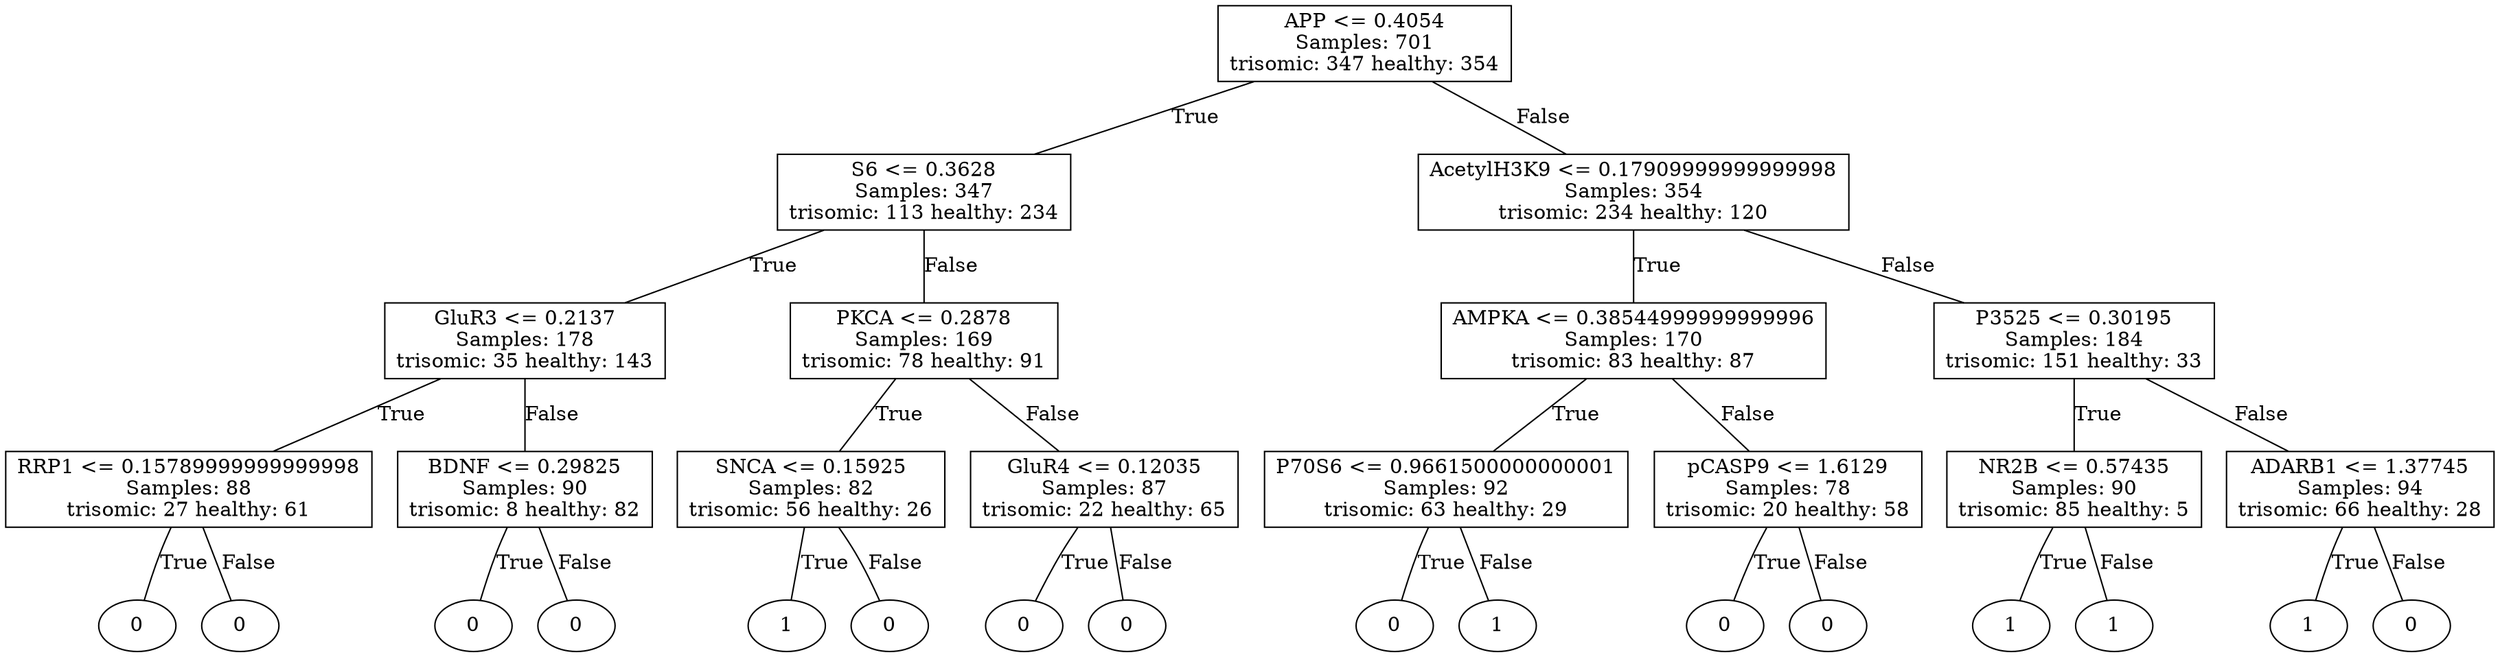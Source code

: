 graph G {
	graph [bb="0,0,1380.5,452"];
	node [label="\N"];
	0	 [fillcolor=red,
		height=0.73611,
		label="APP <= 0.4054\nSamples: 701\ntrisomic: 347 healthy: 354",
		pos="756,425.5",
		shape=box,
		style=solid,
		width=2.1944];
	1	 [fillcolor=red,
		height=0.73611,
		label="S6 <= 0.3628\nSamples: 347\ntrisomic: 113 healthy: 234",
		pos="594,321.5",
		shape=box,
		style=solid,
		width=2.1944];
	0 -- 1	 [label=True,
		lp="698.5,373.5",
		pos="715.12,398.76 690.47,383.24 659.18,363.54 634.59,348.05"];
	16	 [fillcolor=red,
		height=0.73611,
		label="AcetylH3K9 <= 0.17909999999999998\nSamples: 354\ntrisomic: 234 healthy: 120",
		pos="865,321.5",
		shape=box,
		style=solid,
		width=3.2639];
	0 -- 16	 [label=False,
		lp="833,373.5",
		pos="783.51,398.76 800.03,383.3 820.98,363.69 837.5,348.23"];
	2	 [fillcolor=red,
		height=0.73611,
		label="GluR3 <= 0.2137\nSamples: 178\ntrisomic: 35 healthy: 143",
		pos="287,217.5",
		shape=box,
		style=solid,
		width=2.1111];
	1 -- 2	 [label=True,
		lp="472.5,269.5",
		pos="516.93,294.89 469.86,279.25 409.92,259.34 363.04,243.76"];
	9	 [fillcolor=red,
		height=0.73611,
		label="PKCA <= 0.2878\nSamples: 169\ntrisomic: 78 healthy: 91",
		pos="594,217.5",
		shape=box,
		style=solid,
		width=2.0139];
	1 -- 9	 [label=False,
		lp="609,269.5",
		pos="594,294.76 594,279.3 594,259.69 594,244.23"];
	3	 [fillcolor=red,
		height=0.73611,
		label="RRP1 <= 0.15789999999999998\nSamples: 88\ntrisomic: 27 healthy: 61",
		pos="100,113.5",
		shape=box,
		style=solid,
		width=2.7778];
	2 -- 3	 [label=True,
		lp="218.5,165.5",
		pos="239.81,190.76 211.36,175.24 175.24,155.54 146.85,140.05"];
	6	 [fillcolor=red,
		height=0.73611,
		label="BDNF <= 0.29825\nSamples: 90\ntrisomic: 8 healthy: 82",
		pos="287,113.5",
		shape=box,
		style=solid,
		width=1.9167];
	2 -- 6	 [label=False,
		lp="302,165.5",
		pos="287,190.76 287,175.3 287,155.69 287,140.23"];
	4	 [fillcolor=red,
		height=0.5,
		label=0,
		pos="94,18",
		shape=oval,
		style=solid,
		width=0.75];
	3 -- 4	 [label=True,
		lp="111.5,61.5",
		pos="98.36,86.951 97.327,70.838 96.019,50.462 95.107,36.245"];
	5	 [fillcolor=red,
		height=0.5,
		label=0,
		pos="166,18",
		shape=oval,
		style=solid,
		width=0.75];
	3 -- 5	 [label=False,
		lp="156,61.5",
		pos="118.03,86.951 129.87,70.189 144.95,48.815 155.02,34.558"];
	7	 [fillcolor=red,
		height=0.5,
		label=0,
		pos="244,18",
		shape=oval,
		style=solid,
		width=0.75];
	6 -- 7	 [label=True,
		lp="280.5,61.5",
		pos="275.25,86.951 267.69,70.514 258.09,49.64 251.54,35.393"];
	8	 [fillcolor=red,
		height=0.5,
		label=0,
		pos="316,18",
		shape=oval,
		style=solid,
		width=0.75];
	6 -- 8	 [label=False,
		lp="320,61.5",
		pos="294.92,86.951 299.99,70.622 306.41,49.915 310.83,35.675"];
	10	 [fillcolor=red,
		height=0.73611,
		label="SNCA <= 0.15925\nSamples: 82\ntrisomic: 56 healthy: 26",
		pos="447,113.5",
		shape=box,
		style=solid,
		width=2.0139];
	9 -- 10	 [label=True,
		lp="543.5,165.5",
		pos="556.91,190.76 534.54,175.24 506.15,155.54 483.83,140.05"];
	13	 [fillcolor=red,
		height=0.73611,
		label="GluR4 <= 0.12035\nSamples: 87\ntrisomic: 22 healthy: 65",
		pos="610,113.5",
		shape=box,
		style=solid,
		width=2.0139];
	9 -- 13	 [label=False,
		lp="618,165.5",
		pos="598.04,190.76 600.46,175.3 603.54,155.69 605.96,140.23"];
	11	 [fillcolor=red,
		height=0.5,
		label=1,
		pos="391,18",
		shape=oval,
		style=solid,
		width=0.75];
	10 -- 11	 [label=True,
		lp="434.5,61.5",
		pos="431.7,86.951 421.79,70.405 409.19,49.365 400.65,35.113"];
	12	 [fillcolor=red,
		height=0.5,
		label=0,
		pos="463,18",
		shape=oval,
		style=solid,
		width=0.75];
	10 -- 12	 [label=False,
		lp="472,61.5",
		pos="451.37,86.951 454.15,70.73 457.66,50.189 460.1,35.959"];
	14	 [fillcolor=red,
		height=0.5,
		label=0,
		pos="560,18",
		shape=oval,
		style=solid,
		width=0.75];
	13 -- 14	 [label=True,
		lp="600.5,61.5",
		pos="596.34,86.951 587.49,70.405 576.24,49.365 568.62,35.113"];
	15	 [fillcolor=red,
		height=0.5,
		label=0,
		pos="632,18",
		shape=oval,
		style=solid,
		width=0.75];
	13 -- 15	 [label=False,
		lp="639,61.5",
		pos="616.01,86.951 619.83,70.73 624.66,50.189 628.01,35.959"];
	17	 [fillcolor=red,
		height=0.73611,
		label="AMPKA <= 0.38544999999999996\nSamples: 170\ntrisomic: 83 healthy: 87",
		pos="865,217.5",
		shape=box,
		style=solid,
		width=2.9861];
	16 -- 17	 [label=True,
		lp="878.5,269.5",
		pos="865,294.76 865,279.3 865,259.69 865,244.23"];
	24	 [fillcolor=red,
		height=0.73611,
		label="P3525 <= 0.30195\nSamples: 184\ntrisomic: 151 healthy: 33",
		pos="1148,217.5",
		shape=box,
		style=solid,
		width=2.1111];
	16 -- 24	 [label=False,
		lp="1039,269.5",
		pos="936.05,294.89 979.11,279.37 1033.9,259.64 1076.9,244.12"];
	18	 [fillcolor=red,
		height=0.73611,
		label="P70S6 <= 0.9661500000000001\nSamples: 92\ntrisomic: 63 healthy: 29",
		pos="799,113.5",
		shape=box,
		style=solid,
		width=2.7222];
	17 -- 18	 [label=True,
		lp="849.5,165.5",
		pos="848.35,190.76 838.34,175.3 825.65,155.69 815.65,140.23"];
	21	 [fillcolor=red,
		height=0.73611,
		label="pCASP9 <= 1.6129\nSamples: 78\ntrisomic: 20 healthy: 58",
		pos="988,113.5",
		shape=box,
		style=solid,
		width=2.0139];
	17 -- 21	 [label=False,
		lp="949,165.5",
		pos="896.04,190.76 914.68,175.3 938.33,155.69 956.97,140.23"];
	19	 [fillcolor=red,
		height=0.5,
		label=0,
		pos="749,18",
		shape=oval,
		style=solid,
		width=0.75];
	18 -- 19	 [label=True,
		lp="789.5,61.5",
		pos="785.34,86.951 776.49,70.405 765.24,49.365 757.62,35.113"];
	20	 [fillcolor=red,
		height=0.5,
		label=1,
		pos="821,18",
		shape=oval,
		style=solid,
		width=0.75];
	18 -- 20	 [label=False,
		lp="828,61.5",
		pos="805.01,86.951 808.83,70.73 813.66,50.189 817.01,35.959"];
	22	 [fillcolor=red,
		height=0.5,
		label=0,
		pos="924,18",
		shape=oval,
		style=solid,
		width=0.75];
	21 -- 22	 [label=True,
		lp="971.5,61.5",
		pos="970.51,86.951 959.04,70.189 944.41,48.815 934.65,34.558"];
	23	 [fillcolor=red,
		height=0.5,
		label=0,
		pos="996,18",
		shape=oval,
		style=solid,
		width=0.75];
	21 -- 23	 [label=False,
		lp="1008,61.5",
		pos="990.19,86.951 991.56,70.838 993.31,50.462 994.52,36.245"];
	25	 [fillcolor=red,
		height=0.73611,
		label="NR2B <= 0.57435\nSamples: 90\ntrisomic: 85 healthy: 5",
		pos="1148,113.5",
		shape=box,
		style=solid,
		width=1.9167];
	24 -- 25	 [label=True,
		lp="1161.5,165.5",
		pos="1148,190.76 1148,175.3 1148,155.69 1148,140.23"];
	28	 [fillcolor=red,
		height=0.73611,
		label="ADARB1 <= 1.37745\nSamples: 94\ntrisomic: 66 healthy: 28",
		pos="1308,113.5",
		shape=box,
		style=solid,
		width=2.0139];
	24 -- 28	 [label=False,
		lp="1253,165.5",
		pos="1188.4,190.76 1212.7,175.24 1243.6,155.54 1267.9,140.05"];
	26	 [fillcolor=red,
		height=0.5,
		label=1,
		pos="1084,18",
		shape=oval,
		style=solid,
		width=0.75];
	25 -- 26	 [label=True,
		lp="1131.5,61.5",
		pos="1130.5,86.951 1119,70.189 1104.4,48.815 1094.6,34.558"];
	27	 [fillcolor=red,
		height=0.5,
		label=1,
		pos="1156,18",
		shape=oval,
		style=solid,
		width=0.75];
	25 -- 27	 [label=False,
		lp="1168,61.5",
		pos="1150.2,86.951 1151.6,70.838 1153.3,50.462 1154.5,36.245"];
	29	 [fillcolor=red,
		height=0.5,
		label=1,
		pos="1272,18",
		shape=oval,
		style=solid,
		width=0.75];
	28 -- 29	 [label=True,
		lp="1305.5,61.5",
		pos="1298.2,86.951 1291.9,70.622 1283.9,49.915 1278.4,35.675"];
	30	 [fillcolor=red,
		height=0.5,
		label=0,
		pos="1344,18",
		shape=oval,
		style=solid,
		width=0.75];
	28 -- 30	 [label=False,
		lp="1346,61.5",
		pos="1317.8,86.951 1324.1,70.622 1332.1,49.915 1337.6,35.675"];
}
